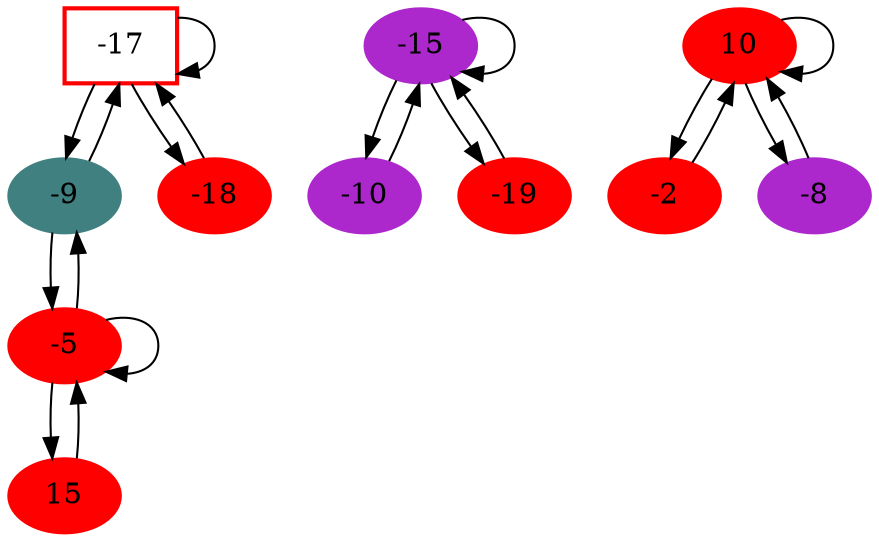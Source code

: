 digraph G {
size ="20, 20";
-17[shape=box,style=bold,color="1.700000 1.700000 1.700000"];
node [style=filled,color="1.500000 1.500000 1.500000"];
-5 -> -5;
node [style=filled,color="0.500000 0.500000 0.500000"];
-5 -> -9;
node [style=filled,color="1.000000 1.000000 1.000000"];
-5 -> 15;
node [style=filled,color="0.800000 0.800000 0.800000"];
-15 -> -10;
node [style=filled,color="1.000000 1.000000 1.000000"];
-15 -> -15;
node [style=filled,color="1.500000 1.500000 1.500000"];
-15 -> -19;
node [style=filled,color="1.000000 1.000000 1.000000"];
10 -> -2;
node [style=filled,color="0.800000 0.800000 0.800000"];
10 -> -8;
node [style=filled,color="0.800000 0.800000 0.800000"];
10 -> 10;
node [style=filled,color="0.500000 0.500000 0.500000"];
-17 -> -9;
node [style=filled,color="0.900000 0.900000 0.900000"];
-17 -> -17;
node [style=filled,color="1.700000 1.700000 1.700000"];
-17 -> -18;
node [style=solid,color="grey"];
-9 -> -5;
15 -> -5;
-10 -> -15;
-19 -> -15;
-2 -> 10;
-8 -> 10;
-9 -> -17;
-18 -> -17;}